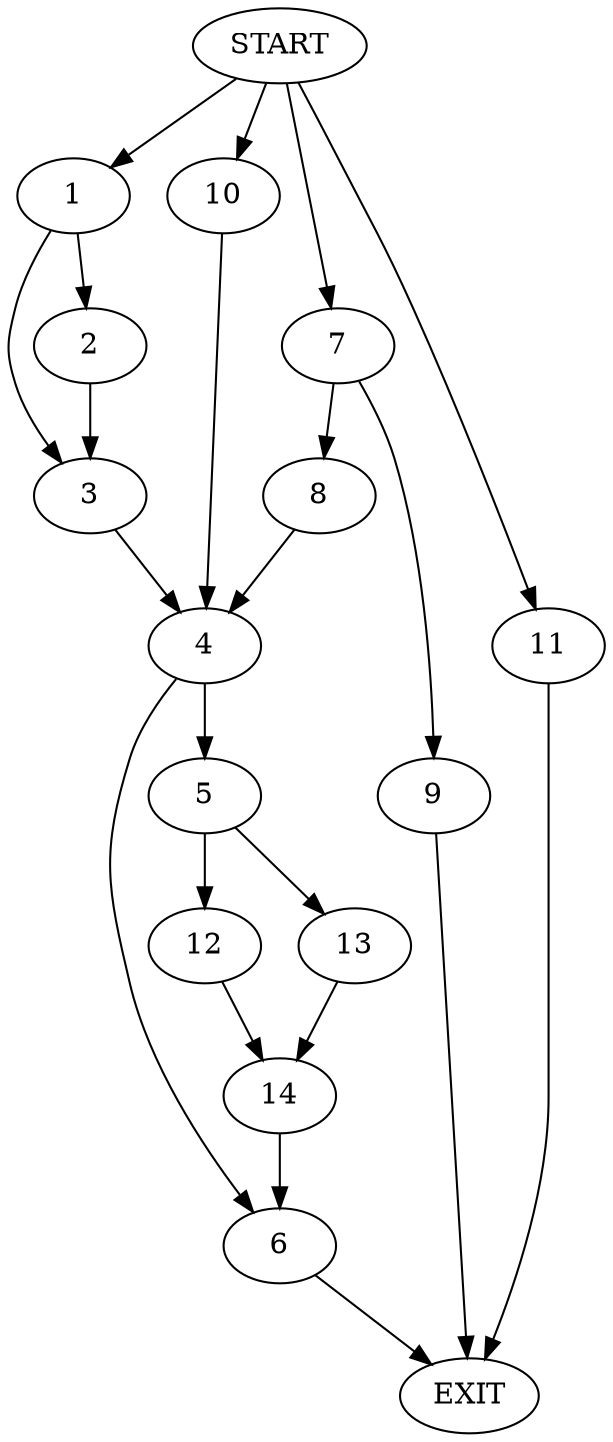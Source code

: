 digraph {
0 [label="START"]
15 [label="EXIT"]
0 -> 1
1 -> 2
1 -> 3
2 -> 3
3 -> 4
4 -> 5
4 -> 6
0 -> 7
7 -> 8
7 -> 9
8 -> 4
9 -> 15
0 -> 10
10 -> 4
0 -> 11
11 -> 15
5 -> 12
5 -> 13
6 -> 15
13 -> 14
12 -> 14
14 -> 6
}
